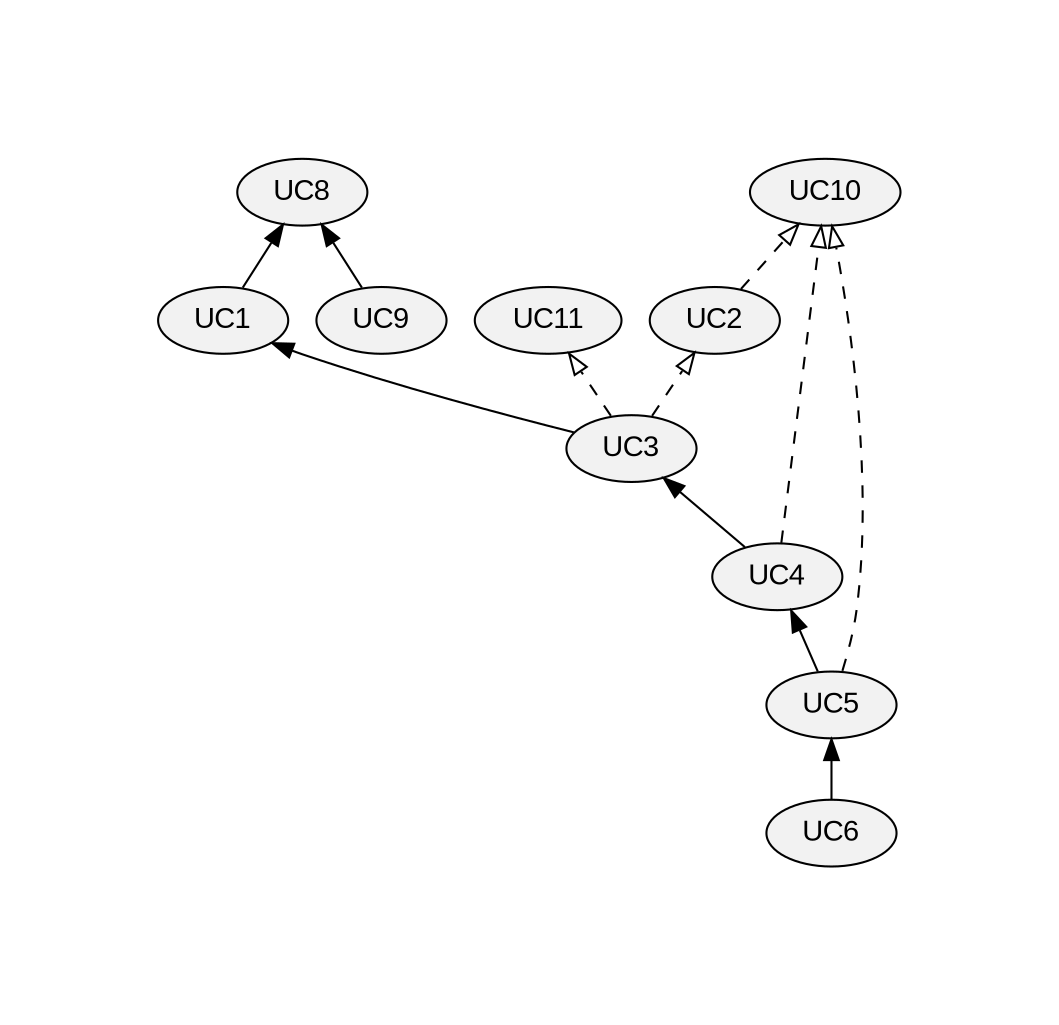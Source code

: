digraph mygraph {
	rankdir="BT"
	fontcolor="gray"
	fontname="Arial"
	margin="1"
	dpi="70"
	node [
		style="filled",
		fontname="Arial",
		shape="oval",
		fillcolor="#f2f2f2",
		height="0.1"
	]
	edge [
		fontname="Arial"
	]
	ranksep="0.4"
	nodesep="0.2"
	 labeljust="l"
	"UC1" [URL="../UC1/UC1.html", tooltip="Vznik zakazky", target="_top"]
	"UC11" [URL="../UC11/UC11.html", tooltip="Vymazanie zakazky.", target="_top"]
	"UC8" [URL="../UC8/UC8.html", tooltip="Priprava online dotazniku.", target="_top"]
	"UC5" [URL="../UC5/UC5.html", tooltip="Termin prvej schodzky.", target="_top"]
	"UC3" [URL="../UC3/UC3.html", tooltip="Kontrola a uprava dotaznika.", target="_top"]
	"UC2" [URL="../UC2/UC2.html", tooltip="Ziadost o doplnujuce udaje.", target="_top"]
	"UC10" [URL="../UC10/UC10.html", tooltip="Storno zakazky.", target="_top"]
	"UC6" [URL="../UC6/UC6.html", tooltip="Dokoncenie zakazky.", target="_top"]
	"UC9" [URL="../UC9/UC9.html", tooltip="Klient kontaktuje koordinatora telefonicky.", target="_top"]
	"UC4" [URL="../UC4/UC4.html", tooltip="Priradenie zakazky designerovi.", target="_top"]
	"UC1" -> "UC8" 
	"UC5" -> "UC4" 
	"UC5" -> "UC10" [arrowhead="onormal", style="dashed"]
	"UC3" -> "UC1" 
	"UC3" -> "UC11" [arrowhead="onormal", style="dashed"]
	"UC3" -> "UC2" [arrowhead="onormal", style="dashed"]
	"UC2" -> "UC10" [arrowhead="onormal", style="dashed"]
	"UC6" -> "UC5" 
	"UC9" -> "UC8" 
	"UC4" -> "UC3" 
	"UC4" -> "UC10" [arrowhead="onormal", style="dashed"]
}
